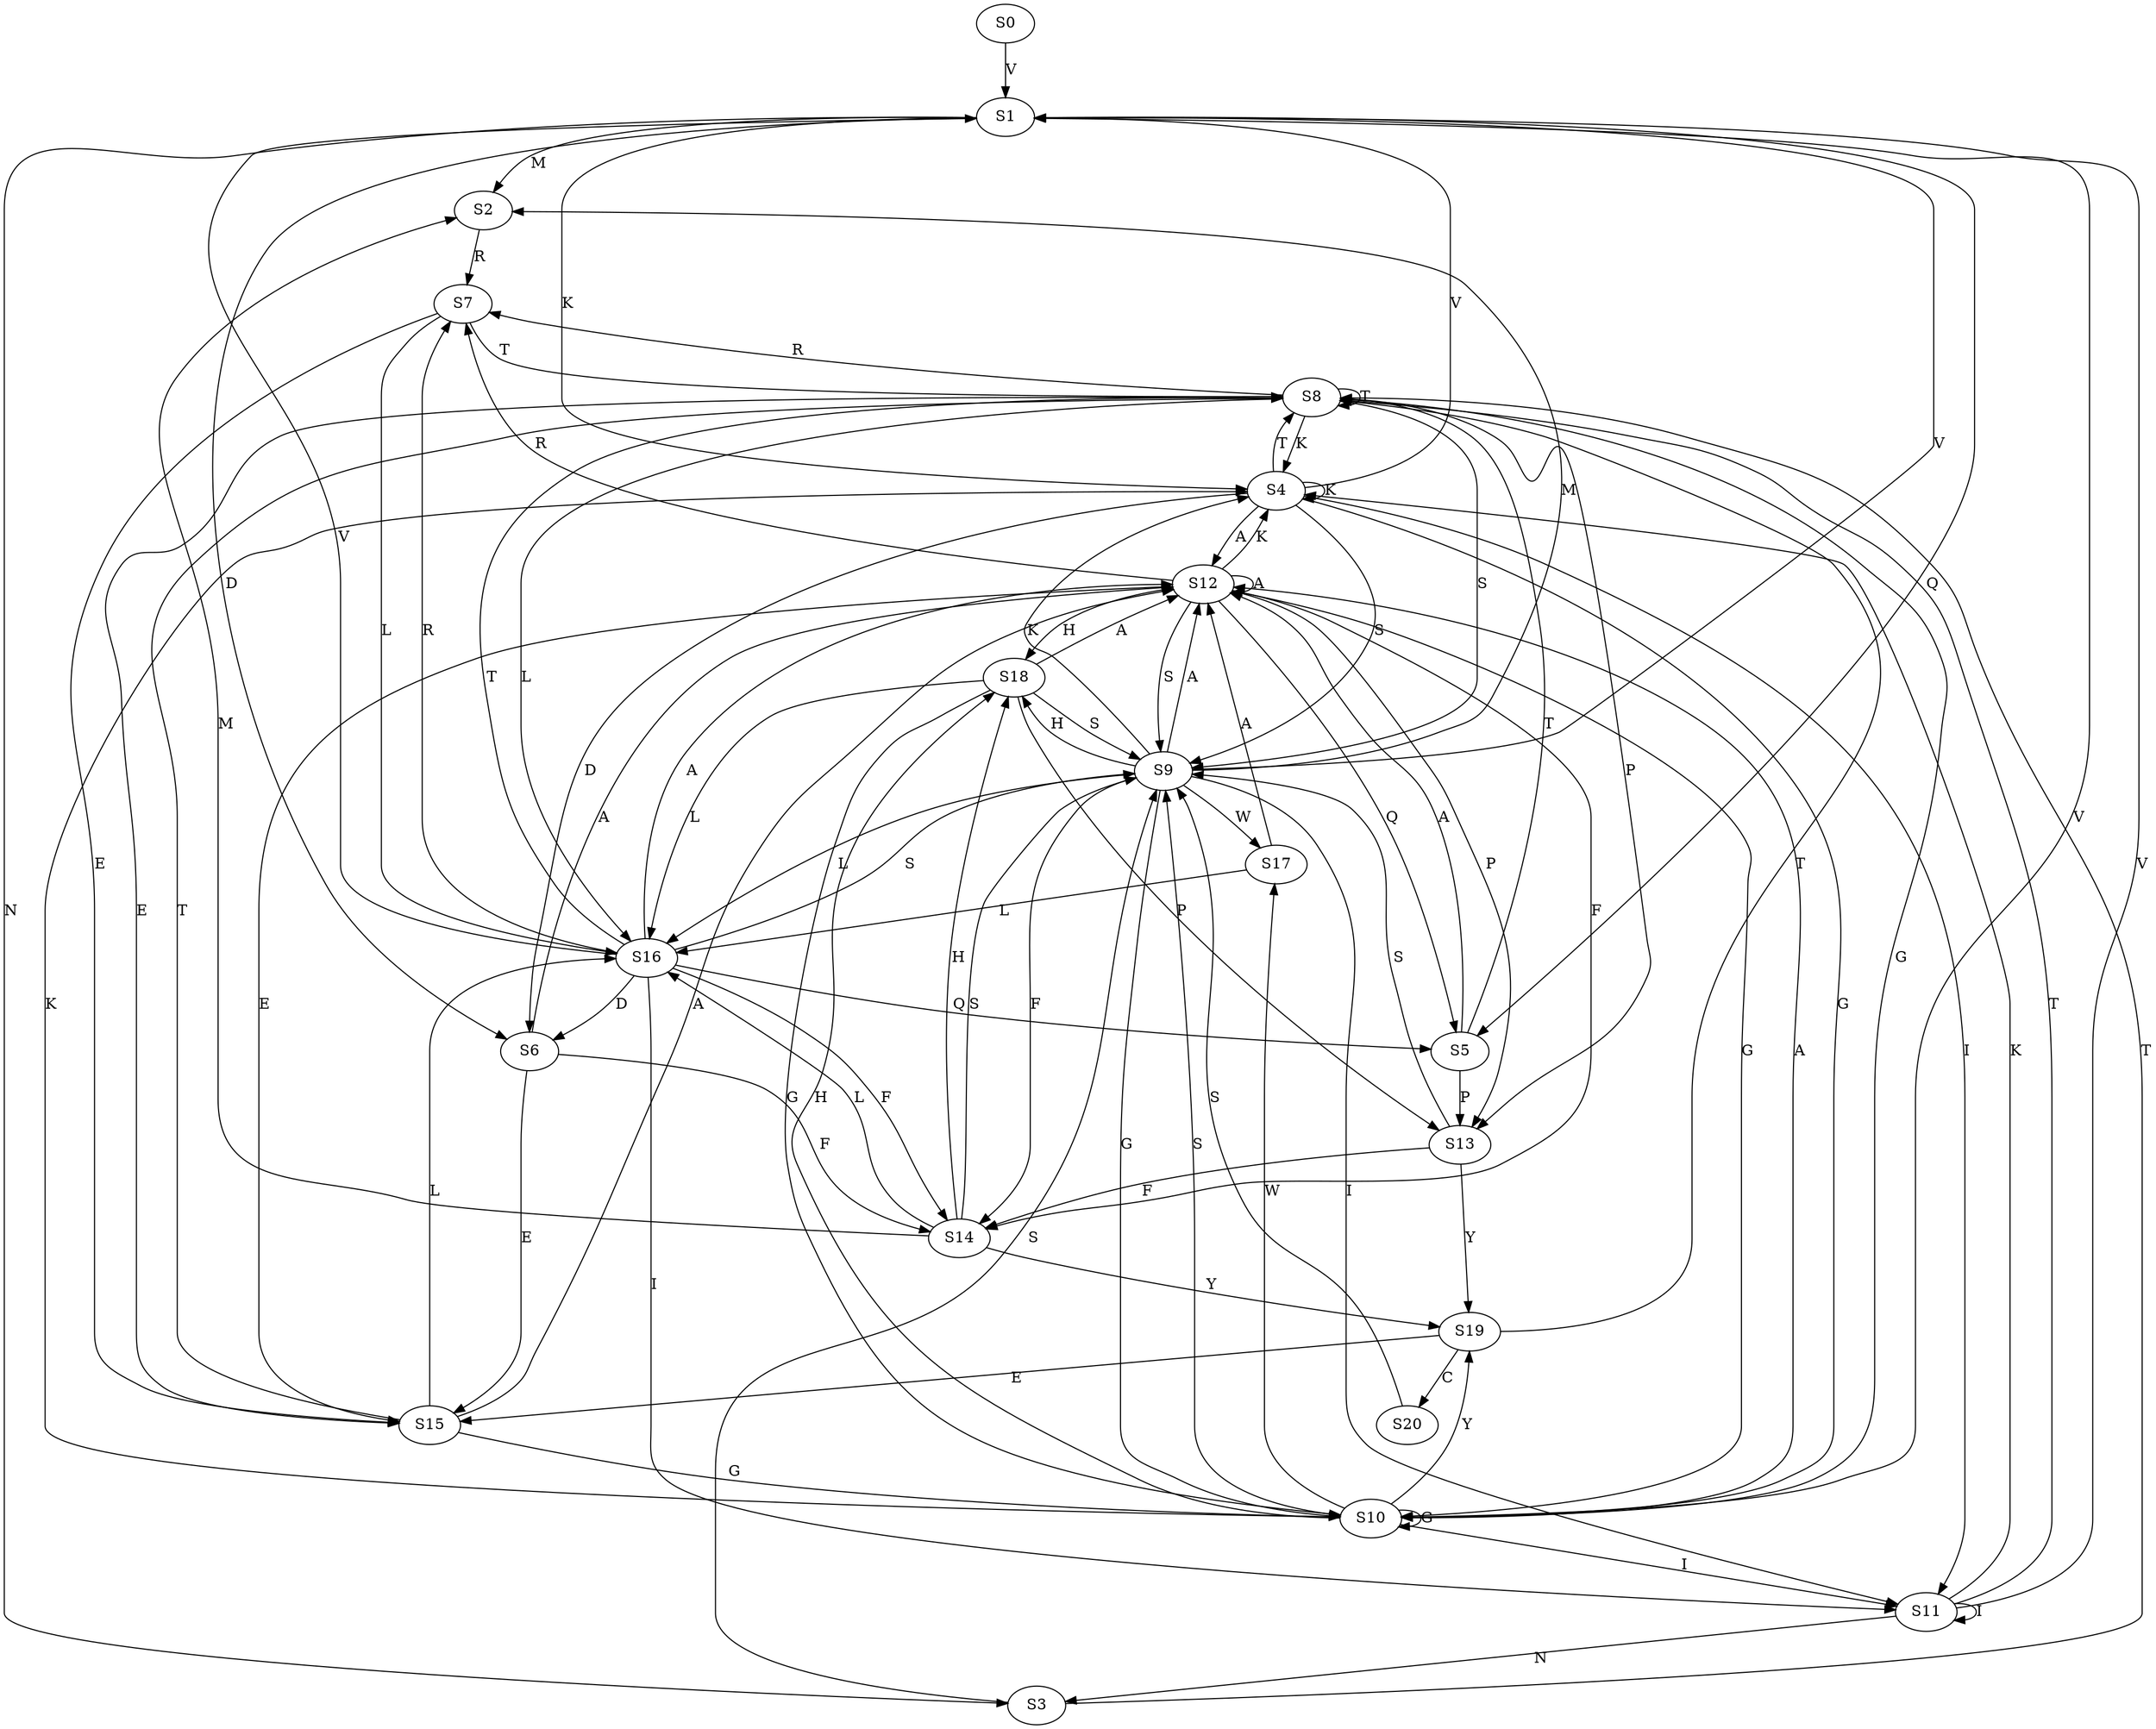 strict digraph  {
	S0 -> S1 [ label = V ];
	S1 -> S2 [ label = M ];
	S1 -> S3 [ label = N ];
	S1 -> S4 [ label = K ];
	S1 -> S5 [ label = Q ];
	S1 -> S6 [ label = D ];
	S2 -> S7 [ label = R ];
	S3 -> S8 [ label = T ];
	S3 -> S9 [ label = S ];
	S4 -> S6 [ label = D ];
	S4 -> S1 [ label = V ];
	S4 -> S10 [ label = G ];
	S4 -> S8 [ label = T ];
	S4 -> S4 [ label = K ];
	S4 -> S11 [ label = I ];
	S4 -> S9 [ label = S ];
	S4 -> S12 [ label = A ];
	S5 -> S12 [ label = A ];
	S5 -> S8 [ label = T ];
	S5 -> S13 [ label = P ];
	S6 -> S12 [ label = A ];
	S6 -> S14 [ label = F ];
	S6 -> S15 [ label = E ];
	S7 -> S15 [ label = E ];
	S7 -> S8 [ label = T ];
	S7 -> S16 [ label = L ];
	S8 -> S4 [ label = K ];
	S8 -> S13 [ label = P ];
	S8 -> S8 [ label = T ];
	S8 -> S16 [ label = L ];
	S8 -> S7 [ label = R ];
	S8 -> S9 [ label = S ];
	S8 -> S10 [ label = G ];
	S8 -> S15 [ label = E ];
	S9 -> S16 [ label = L ];
	S9 -> S10 [ label = G ];
	S9 -> S4 [ label = K ];
	S9 -> S12 [ label = A ];
	S9 -> S1 [ label = V ];
	S9 -> S2 [ label = M ];
	S9 -> S17 [ label = W ];
	S9 -> S11 [ label = I ];
	S9 -> S14 [ label = F ];
	S9 -> S18 [ label = H ];
	S10 -> S17 [ label = W ];
	S10 -> S1 [ label = V ];
	S10 -> S12 [ label = A ];
	S10 -> S19 [ label = Y ];
	S10 -> S18 [ label = H ];
	S10 -> S4 [ label = K ];
	S10 -> S9 [ label = S ];
	S10 -> S11 [ label = I ];
	S10 -> S10 [ label = G ];
	S11 -> S3 [ label = N ];
	S11 -> S4 [ label = K ];
	S11 -> S8 [ label = T ];
	S11 -> S11 [ label = I ];
	S11 -> S1 [ label = V ];
	S12 -> S13 [ label = P ];
	S12 -> S4 [ label = K ];
	S12 -> S12 [ label = A ];
	S12 -> S10 [ label = G ];
	S12 -> S18 [ label = H ];
	S12 -> S15 [ label = E ];
	S12 -> S9 [ label = S ];
	S12 -> S14 [ label = F ];
	S12 -> S5 [ label = Q ];
	S12 -> S7 [ label = R ];
	S13 -> S9 [ label = S ];
	S13 -> S14 [ label = F ];
	S13 -> S19 [ label = Y ];
	S14 -> S2 [ label = M ];
	S14 -> S9 [ label = S ];
	S14 -> S19 [ label = Y ];
	S14 -> S18 [ label = H ];
	S14 -> S16 [ label = L ];
	S15 -> S10 [ label = G ];
	S15 -> S12 [ label = A ];
	S15 -> S16 [ label = L ];
	S15 -> S8 [ label = T ];
	S16 -> S1 [ label = V ];
	S16 -> S12 [ label = A ];
	S16 -> S14 [ label = F ];
	S16 -> S6 [ label = D ];
	S16 -> S9 [ label = S ];
	S16 -> S11 [ label = I ];
	S16 -> S8 [ label = T ];
	S16 -> S7 [ label = R ];
	S16 -> S5 [ label = Q ];
	S17 -> S12 [ label = A ];
	S17 -> S16 [ label = L ];
	S18 -> S12 [ label = A ];
	S18 -> S13 [ label = P ];
	S18 -> S9 [ label = S ];
	S18 -> S10 [ label = G ];
	S18 -> S16 [ label = L ];
	S19 -> S15 [ label = E ];
	S19 -> S8 [ label = T ];
	S19 -> S20 [ label = C ];
	S20 -> S9 [ label = S ];
}

